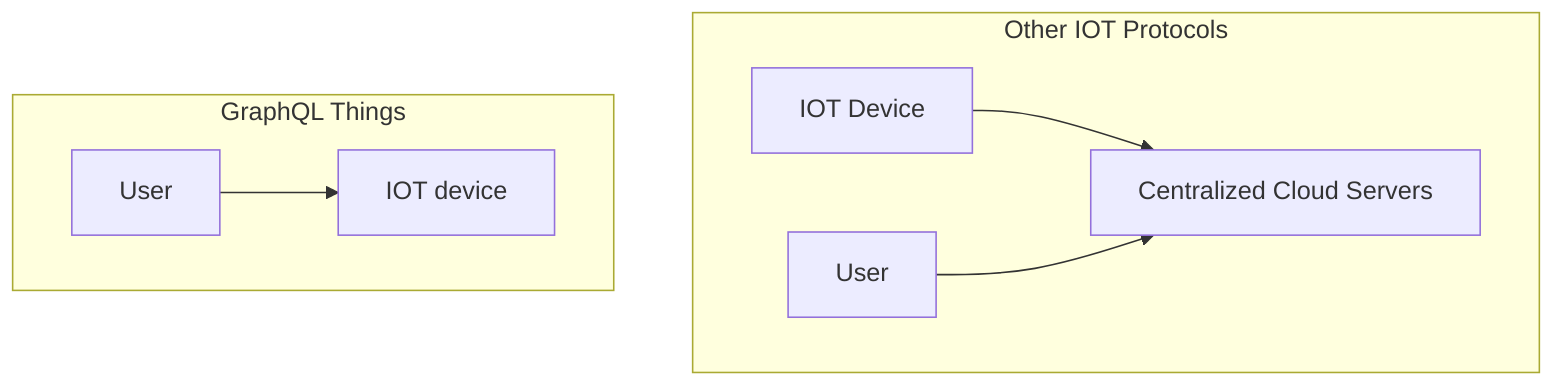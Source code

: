 graph TB
  subgraph Other IOT Protocols
    server[Centralized Cloud Servers]
    otherUser[User]
    otherThing[IOT Device]
    otherThing --> server
    otherUser --> server
  end
  subgraph GraphQL Things
    graphqlThing[IOT device]
    graphqlUser[User]
    graphqlUser --> graphqlThing
  end